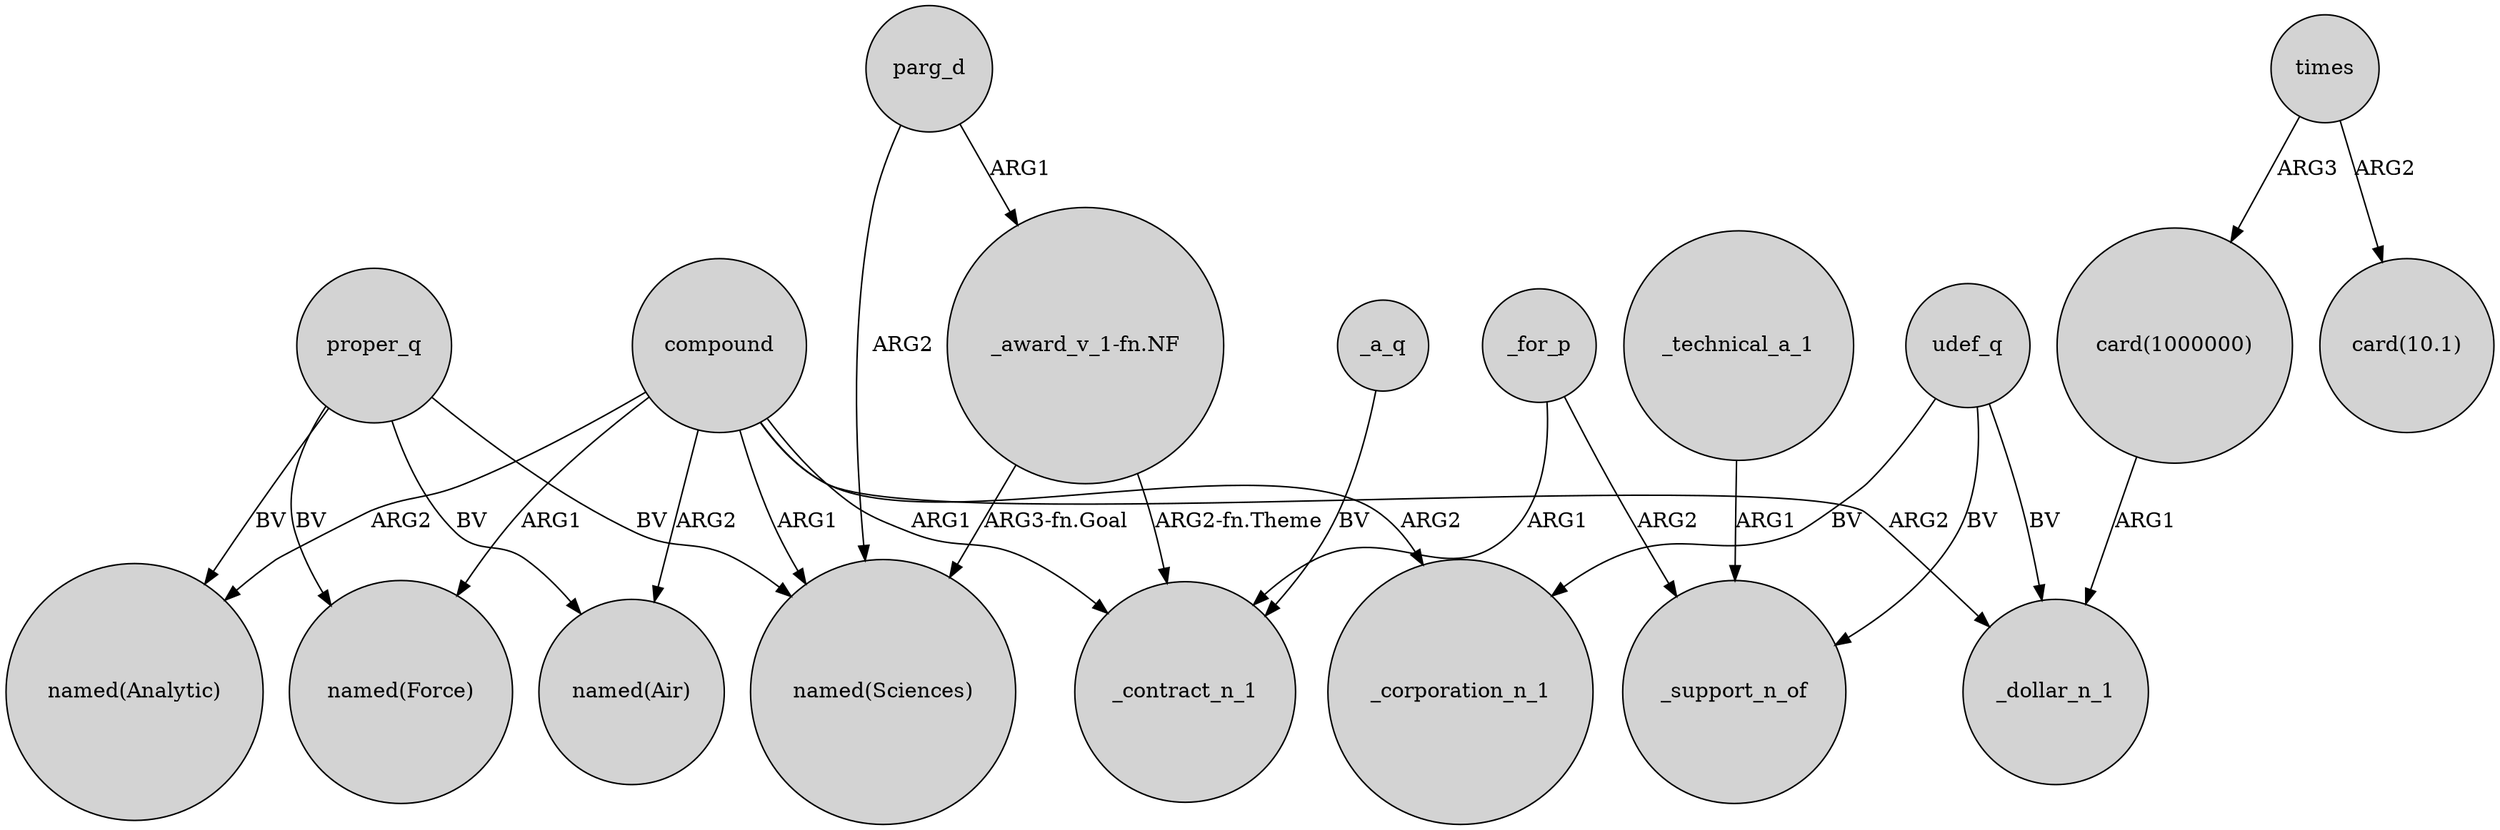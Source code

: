digraph {
	node [shape=circle style=filled]
	"card(1000000)" -> _dollar_n_1 [label=ARG1]
	proper_q -> "named(Air)" [label=BV]
	"_award_v_1-fn.NF" -> "named(Sciences)" [label="ARG3-fn.Goal"]
	compound -> _corporation_n_1 [label=ARG2]
	compound -> "named(Air)" [label=ARG2]
	compound -> "named(Force)" [label=ARG1]
	compound -> _contract_n_1 [label=ARG1]
	_a_q -> _contract_n_1 [label=BV]
	compound -> "named(Sciences)" [label=ARG1]
	proper_q -> "named(Force)" [label=BV]
	times -> "card(10.1)" [label=ARG2]
	udef_q -> _corporation_n_1 [label=BV]
	times -> "card(1000000)" [label=ARG3]
	_technical_a_1 -> _support_n_of [label=ARG1]
	parg_d -> "_award_v_1-fn.NF" [label=ARG1]
	_for_p -> _support_n_of [label=ARG2]
	parg_d -> "named(Sciences)" [label=ARG2]
	proper_q -> "named(Analytic)" [label=BV]
	udef_q -> _support_n_of [label=BV]
	compound -> "named(Analytic)" [label=ARG2]
	compound -> _dollar_n_1 [label=ARG2]
	_for_p -> _contract_n_1 [label=ARG1]
	"_award_v_1-fn.NF" -> _contract_n_1 [label="ARG2-fn.Theme"]
	proper_q -> "named(Sciences)" [label=BV]
	udef_q -> _dollar_n_1 [label=BV]
}
